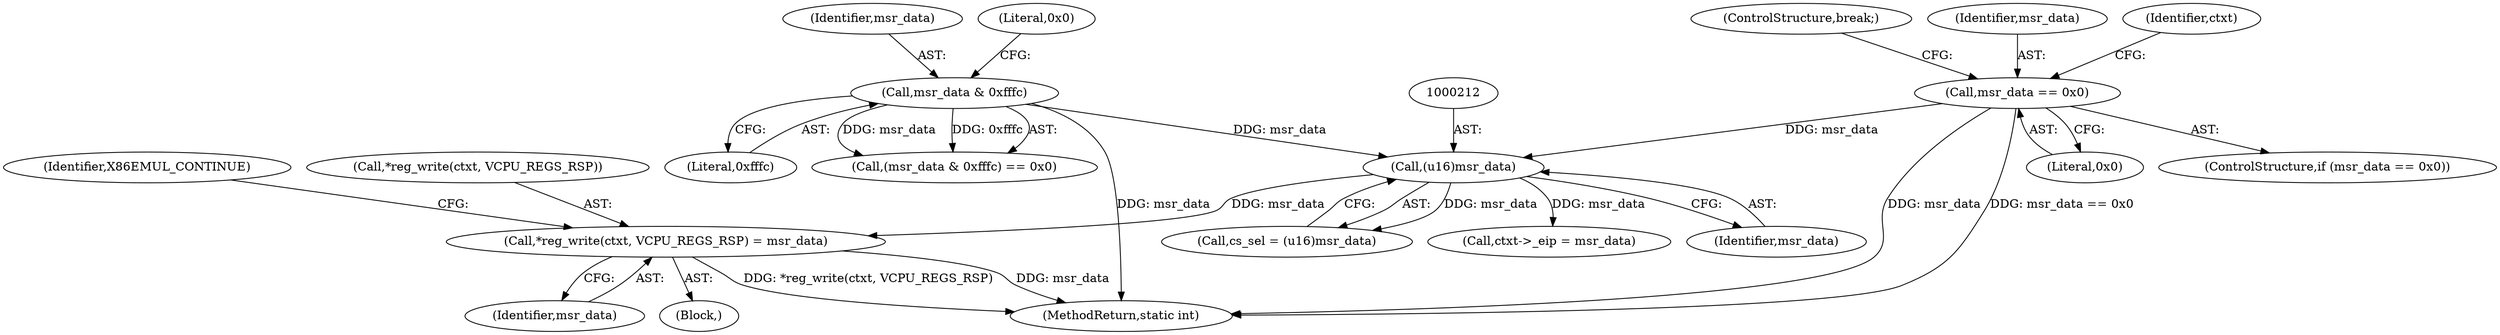 digraph "1_linux_f3747379accba8e95d70cec0eae0582c8c182050@API" {
"1000275" [label="(Call,*reg_write(ctxt, VCPU_REGS_RSP) = msr_data)"];
"1000211" [label="(Call,(u16)msr_data)"];
"1000180" [label="(Call,msr_data & 0xfffc)"];
"1000191" [label="(Call,msr_data == 0x0)"];
"1000191" [label="(Call,msr_data == 0x0)"];
"1000275" [label="(Call,*reg_write(ctxt, VCPU_REGS_RSP) = msr_data)"];
"1000183" [label="(Literal,0x0)"];
"1000180" [label="(Call,msr_data & 0xfffc)"];
"1000193" [label="(Literal,0x0)"];
"1000182" [label="(Literal,0xfffc)"];
"1000198" [label="(ControlStructure,break;)"];
"1000179" [label="(Call,(msr_data & 0xfffc) == 0x0)"];
"1000265" [label="(Call,ctxt->_eip = msr_data)"];
"1000280" [label="(Identifier,msr_data)"];
"1000209" [label="(Call,cs_sel = (u16)msr_data)"];
"1000190" [label="(ControlStructure,if (msr_data == 0x0))"];
"1000181" [label="(Identifier,msr_data)"];
"1000192" [label="(Identifier,msr_data)"];
"1000211" [label="(Call,(u16)msr_data)"];
"1000276" [label="(Call,*reg_write(ctxt, VCPU_REGS_RSP))"];
"1000283" [label="(MethodReturn,static int)"];
"1000282" [label="(Identifier,X86EMUL_CONTINUE)"];
"1000213" [label="(Identifier,msr_data)"];
"1000105" [label="(Block,)"];
"1000196" [label="(Identifier,ctxt)"];
"1000275" -> "1000105"  [label="AST: "];
"1000275" -> "1000280"  [label="CFG: "];
"1000276" -> "1000275"  [label="AST: "];
"1000280" -> "1000275"  [label="AST: "];
"1000282" -> "1000275"  [label="CFG: "];
"1000275" -> "1000283"  [label="DDG: msr_data"];
"1000275" -> "1000283"  [label="DDG: *reg_write(ctxt, VCPU_REGS_RSP)"];
"1000211" -> "1000275"  [label="DDG: msr_data"];
"1000211" -> "1000209"  [label="AST: "];
"1000211" -> "1000213"  [label="CFG: "];
"1000212" -> "1000211"  [label="AST: "];
"1000213" -> "1000211"  [label="AST: "];
"1000209" -> "1000211"  [label="CFG: "];
"1000211" -> "1000209"  [label="DDG: msr_data"];
"1000180" -> "1000211"  [label="DDG: msr_data"];
"1000191" -> "1000211"  [label="DDG: msr_data"];
"1000211" -> "1000265"  [label="DDG: msr_data"];
"1000180" -> "1000179"  [label="AST: "];
"1000180" -> "1000182"  [label="CFG: "];
"1000181" -> "1000180"  [label="AST: "];
"1000182" -> "1000180"  [label="AST: "];
"1000183" -> "1000180"  [label="CFG: "];
"1000180" -> "1000283"  [label="DDG: msr_data"];
"1000180" -> "1000179"  [label="DDG: msr_data"];
"1000180" -> "1000179"  [label="DDG: 0xfffc"];
"1000191" -> "1000190"  [label="AST: "];
"1000191" -> "1000193"  [label="CFG: "];
"1000192" -> "1000191"  [label="AST: "];
"1000193" -> "1000191"  [label="AST: "];
"1000196" -> "1000191"  [label="CFG: "];
"1000198" -> "1000191"  [label="CFG: "];
"1000191" -> "1000283"  [label="DDG: msr_data == 0x0"];
"1000191" -> "1000283"  [label="DDG: msr_data"];
}
